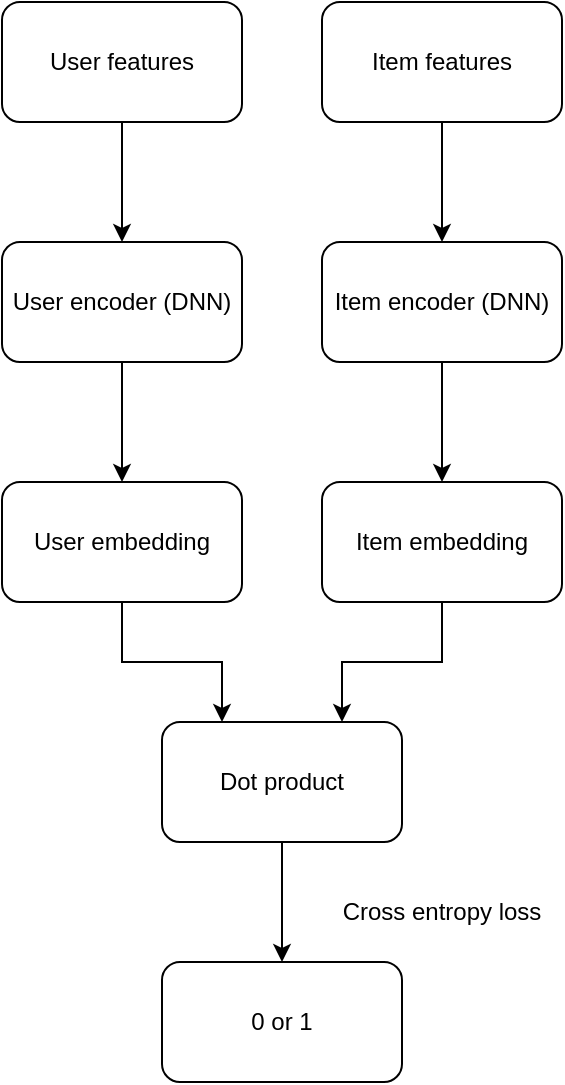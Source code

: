 <mxfile version="26.1.0">
  <diagram id="JIO4U5yVURzNJD8ckPtT" name="Page-1">
    <mxGraphModel dx="838" dy="593" grid="1" gridSize="10" guides="1" tooltips="1" connect="1" arrows="1" fold="1" page="1" pageScale="1" pageWidth="850" pageHeight="1100" math="0" shadow="0">
      <root>
        <mxCell id="0" />
        <mxCell id="1" parent="0" />
        <mxCell id="3N6jDrJs5VvBqMs8UMTL-9" style="edgeStyle=orthogonalEdgeStyle;rounded=0;orthogonalLoop=1;jettySize=auto;html=1;exitX=0.5;exitY=1;exitDx=0;exitDy=0;entryX=0.5;entryY=0;entryDx=0;entryDy=0;" parent="1" source="3N6jDrJs5VvBqMs8UMTL-1" target="3N6jDrJs5VvBqMs8UMTL-3" edge="1">
          <mxGeometry relative="1" as="geometry" />
        </mxCell>
        <mxCell id="3N6jDrJs5VvBqMs8UMTL-1" value="User features" style="rounded=1;whiteSpace=wrap;html=1;" parent="1" vertex="1">
          <mxGeometry x="80" y="80" width="120" height="60" as="geometry" />
        </mxCell>
        <mxCell id="3N6jDrJs5VvBqMs8UMTL-10" style="edgeStyle=orthogonalEdgeStyle;rounded=0;orthogonalLoop=1;jettySize=auto;html=1;exitX=0.5;exitY=1;exitDx=0;exitDy=0;" parent="1" source="3N6jDrJs5VvBqMs8UMTL-2" target="3N6jDrJs5VvBqMs8UMTL-4" edge="1">
          <mxGeometry relative="1" as="geometry" />
        </mxCell>
        <mxCell id="3N6jDrJs5VvBqMs8UMTL-2" value="Item features" style="rounded=1;whiteSpace=wrap;html=1;" parent="1" vertex="1">
          <mxGeometry x="240" y="80" width="120" height="60" as="geometry" />
        </mxCell>
        <mxCell id="3N6jDrJs5VvBqMs8UMTL-11" style="edgeStyle=orthogonalEdgeStyle;rounded=0;orthogonalLoop=1;jettySize=auto;html=1;exitX=0.5;exitY=1;exitDx=0;exitDy=0;entryX=0.5;entryY=0;entryDx=0;entryDy=0;" parent="1" source="3N6jDrJs5VvBqMs8UMTL-3" target="3N6jDrJs5VvBqMs8UMTL-5" edge="1">
          <mxGeometry relative="1" as="geometry" />
        </mxCell>
        <mxCell id="3N6jDrJs5VvBqMs8UMTL-3" value="User encoder (DNN)" style="rounded=1;whiteSpace=wrap;html=1;" parent="1" vertex="1">
          <mxGeometry x="80" y="200" width="120" height="60" as="geometry" />
        </mxCell>
        <mxCell id="3N6jDrJs5VvBqMs8UMTL-12" style="edgeStyle=orthogonalEdgeStyle;rounded=0;orthogonalLoop=1;jettySize=auto;html=1;exitX=0.5;exitY=1;exitDx=0;exitDy=0;entryX=0.5;entryY=0;entryDx=0;entryDy=0;" parent="1" source="3N6jDrJs5VvBqMs8UMTL-4" target="3N6jDrJs5VvBqMs8UMTL-6" edge="1">
          <mxGeometry relative="1" as="geometry" />
        </mxCell>
        <mxCell id="3N6jDrJs5VvBqMs8UMTL-4" value="Item encoder (DNN)" style="rounded=1;whiteSpace=wrap;html=1;" parent="1" vertex="1">
          <mxGeometry x="240" y="200" width="120" height="60" as="geometry" />
        </mxCell>
        <mxCell id="3N6jDrJs5VvBqMs8UMTL-13" style="edgeStyle=orthogonalEdgeStyle;rounded=0;orthogonalLoop=1;jettySize=auto;html=1;exitX=0.5;exitY=1;exitDx=0;exitDy=0;entryX=0.25;entryY=0;entryDx=0;entryDy=0;" parent="1" source="3N6jDrJs5VvBqMs8UMTL-5" target="3N6jDrJs5VvBqMs8UMTL-7" edge="1">
          <mxGeometry relative="1" as="geometry" />
        </mxCell>
        <mxCell id="3N6jDrJs5VvBqMs8UMTL-5" value="User embedding" style="rounded=1;whiteSpace=wrap;html=1;" parent="1" vertex="1">
          <mxGeometry x="80" y="320" width="120" height="60" as="geometry" />
        </mxCell>
        <mxCell id="3N6jDrJs5VvBqMs8UMTL-14" style="edgeStyle=orthogonalEdgeStyle;rounded=0;orthogonalLoop=1;jettySize=auto;html=1;exitX=0.5;exitY=1;exitDx=0;exitDy=0;entryX=0.75;entryY=0;entryDx=0;entryDy=0;" parent="1" source="3N6jDrJs5VvBqMs8UMTL-6" target="3N6jDrJs5VvBqMs8UMTL-7" edge="1">
          <mxGeometry relative="1" as="geometry" />
        </mxCell>
        <mxCell id="3N6jDrJs5VvBqMs8UMTL-6" value="Item embedding" style="rounded=1;whiteSpace=wrap;html=1;" parent="1" vertex="1">
          <mxGeometry x="240" y="320" width="120" height="60" as="geometry" />
        </mxCell>
        <mxCell id="3N6jDrJs5VvBqMs8UMTL-15" style="edgeStyle=orthogonalEdgeStyle;rounded=0;orthogonalLoop=1;jettySize=auto;html=1;exitX=0.5;exitY=1;exitDx=0;exitDy=0;entryX=0.5;entryY=0;entryDx=0;entryDy=0;" parent="1" source="3N6jDrJs5VvBqMs8UMTL-7" target="3N6jDrJs5VvBqMs8UMTL-8" edge="1">
          <mxGeometry relative="1" as="geometry" />
        </mxCell>
        <mxCell id="3N6jDrJs5VvBqMs8UMTL-7" value="Dot product" style="rounded=1;whiteSpace=wrap;html=1;" parent="1" vertex="1">
          <mxGeometry x="160" y="440" width="120" height="60" as="geometry" />
        </mxCell>
        <mxCell id="3N6jDrJs5VvBqMs8UMTL-8" value="0 or 1" style="rounded=1;whiteSpace=wrap;html=1;" parent="1" vertex="1">
          <mxGeometry x="160" y="560" width="120" height="60" as="geometry" />
        </mxCell>
        <mxCell id="3N6jDrJs5VvBqMs8UMTL-16" value="Cross entropy loss" style="text;html=1;strokeColor=none;fillColor=none;align=center;verticalAlign=middle;whiteSpace=wrap;rounded=0;" parent="1" vertex="1">
          <mxGeometry x="240" y="520" width="120" height="30" as="geometry" />
        </mxCell>
      </root>
    </mxGraphModel>
  </diagram>
</mxfile>
